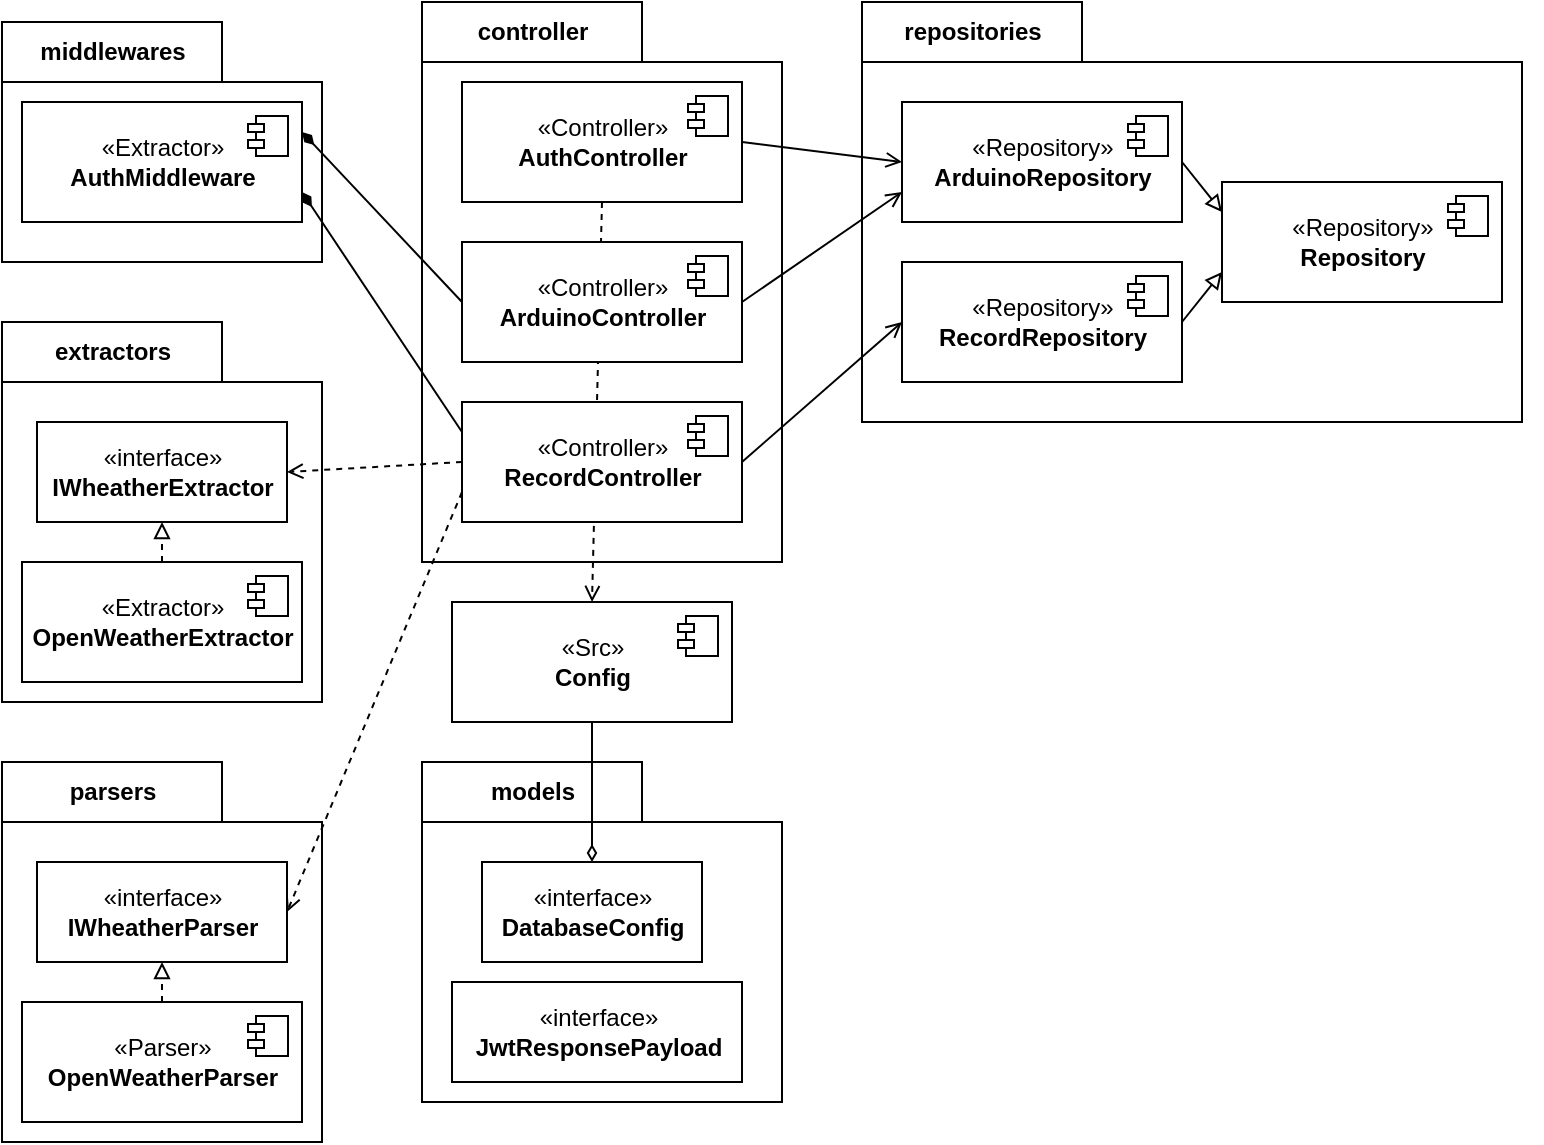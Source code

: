 <mxfile version="20.5.3" type="github">
  <diagram id="eqwL3PuyM8vPTdLs0j7_" name="Página-1">
    <mxGraphModel dx="1038" dy="601" grid="1" gridSize="10" guides="1" tooltips="1" connect="1" arrows="1" fold="1" page="1" pageScale="1" pageWidth="827" pageHeight="1169" math="0" shadow="0">
      <root>
        <mxCell id="0" />
        <mxCell id="1" parent="0" />
        <mxCell id="LjDpb7JX_sXkQh5hrzfM-50" value="models" style="shape=folder;fontStyle=1;tabWidth=110;tabHeight=30;tabPosition=left;html=1;boundedLbl=1;labelInHeader=1;container=0;collapsible=0;" vertex="1" parent="1">
          <mxGeometry x="220" y="430" width="180" height="170" as="geometry" />
        </mxCell>
        <mxCell id="LjDpb7JX_sXkQh5hrzfM-40" value="middlewares" style="shape=folder;fontStyle=1;tabWidth=110;tabHeight=30;tabPosition=left;html=1;boundedLbl=1;labelInHeader=1;container=0;collapsible=0;" vertex="1" parent="1">
          <mxGeometry x="10" y="60" width="160" height="120" as="geometry" />
        </mxCell>
        <mxCell id="LjDpb7JX_sXkQh5hrzfM-34" value="parsers" style="shape=folder;fontStyle=1;tabWidth=110;tabHeight=30;tabPosition=left;html=1;boundedLbl=1;labelInHeader=1;container=0;collapsible=0;" vertex="1" parent="1">
          <mxGeometry x="10" y="430" width="160" height="190" as="geometry" />
        </mxCell>
        <mxCell id="LjDpb7JX_sXkQh5hrzfM-28" value="extractors" style="shape=folder;fontStyle=1;tabWidth=110;tabHeight=30;tabPosition=left;html=1;boundedLbl=1;labelInHeader=1;container=0;collapsible=0;" vertex="1" parent="1">
          <mxGeometry x="10" y="210" width="160" height="190" as="geometry" />
        </mxCell>
        <mxCell id="LjDpb7JX_sXkQh5hrzfM-2" value="controller" style="shape=folder;fontStyle=1;tabWidth=110;tabHeight=30;tabPosition=left;html=1;boundedLbl=1;labelInHeader=1;container=0;collapsible=0;" vertex="1" parent="1">
          <mxGeometry x="220" y="50" width="180" height="280" as="geometry" />
        </mxCell>
        <mxCell id="LjDpb7JX_sXkQh5hrzfM-6" value="&lt;div&gt;repositories&lt;/div&gt;" style="shape=folder;fontStyle=1;tabWidth=110;tabHeight=30;tabPosition=left;html=1;boundedLbl=1;labelInHeader=1;container=0;collapsible=0;" vertex="1" parent="1">
          <mxGeometry x="440" y="50" width="330" height="210" as="geometry" />
        </mxCell>
        <mxCell id="LjDpb7JX_sXkQh5hrzfM-10" style="rounded=0;orthogonalLoop=1;jettySize=auto;html=1;exitX=1;exitY=0.5;exitDx=0;exitDy=0;entryX=0;entryY=0.5;entryDx=0;entryDy=0;endArrow=open;endFill=0;" edge="1" parent="1" source="LjDpb7JX_sXkQh5hrzfM-4" target="LjDpb7JX_sXkQh5hrzfM-8">
          <mxGeometry relative="1" as="geometry" />
        </mxCell>
        <mxCell id="LjDpb7JX_sXkQh5hrzfM-3" value="" style="html=1;strokeColor=none;resizeWidth=1;resizeHeight=1;fillColor=none;part=1;connectable=0;allowArrows=0;deletable=0;" vertex="1" parent="1">
          <mxGeometry x="93" y="76" width="320" height="168" as="geometry">
            <mxPoint y="30" as="offset" />
          </mxGeometry>
        </mxCell>
        <mxCell id="LjDpb7JX_sXkQh5hrzfM-49" style="edgeStyle=none;rounded=0;orthogonalLoop=1;jettySize=auto;html=1;exitX=0.5;exitY=1;exitDx=0;exitDy=0;entryX=0.5;entryY=0;entryDx=0;entryDy=0;endArrow=open;endFill=0;dashed=1;" edge="1" parent="1" source="LjDpb7JX_sXkQh5hrzfM-4" target="LjDpb7JX_sXkQh5hrzfM-47">
          <mxGeometry relative="1" as="geometry" />
        </mxCell>
        <mxCell id="LjDpb7JX_sXkQh5hrzfM-4" value="«Controller»&lt;br&gt;&lt;b&gt;AuthController&lt;/b&gt;" style="html=1;dropTarget=0;" vertex="1" parent="1">
          <mxGeometry x="240" y="90" width="140" height="60" as="geometry" />
        </mxCell>
        <mxCell id="LjDpb7JX_sXkQh5hrzfM-5" value="" style="shape=module;jettyWidth=8;jettyHeight=4;" vertex="1" parent="LjDpb7JX_sXkQh5hrzfM-4">
          <mxGeometry x="1" width="20" height="20" relative="1" as="geometry">
            <mxPoint x="-27" y="7" as="offset" />
          </mxGeometry>
        </mxCell>
        <mxCell id="LjDpb7JX_sXkQh5hrzfM-7" value="" style="html=1;strokeColor=none;resizeWidth=1;resizeHeight=1;fillColor=none;part=1;connectable=0;allowArrows=0;deletable=0;" vertex="1" parent="1">
          <mxGeometry x="460" y="72" width="320" height="168" as="geometry">
            <mxPoint y="30" as="offset" />
          </mxGeometry>
        </mxCell>
        <mxCell id="LjDpb7JX_sXkQh5hrzfM-16" style="rounded=0;orthogonalLoop=1;jettySize=auto;html=1;exitX=1;exitY=0.5;exitDx=0;exitDy=0;entryX=0;entryY=0.25;entryDx=0;entryDy=0;endArrow=block;endFill=0;" edge="1" parent="1" source="LjDpb7JX_sXkQh5hrzfM-8" target="LjDpb7JX_sXkQh5hrzfM-14">
          <mxGeometry relative="1" as="geometry" />
        </mxCell>
        <mxCell id="LjDpb7JX_sXkQh5hrzfM-8" value="«Repository»&lt;br&gt;&lt;b&gt;ArduinoRepository&lt;/b&gt;" style="html=1;dropTarget=0;" vertex="1" parent="1">
          <mxGeometry x="460" y="100" width="140" height="60" as="geometry" />
        </mxCell>
        <mxCell id="LjDpb7JX_sXkQh5hrzfM-9" value="" style="shape=module;jettyWidth=8;jettyHeight=4;" vertex="1" parent="LjDpb7JX_sXkQh5hrzfM-8">
          <mxGeometry x="1" width="20" height="20" relative="1" as="geometry">
            <mxPoint x="-27" y="7" as="offset" />
          </mxGeometry>
        </mxCell>
        <mxCell id="LjDpb7JX_sXkQh5hrzfM-14" value="«Repository»&lt;br&gt;&lt;b&gt;Repository&lt;/b&gt;" style="html=1;dropTarget=0;" vertex="1" parent="1">
          <mxGeometry x="620" y="140" width="140" height="60" as="geometry" />
        </mxCell>
        <mxCell id="LjDpb7JX_sXkQh5hrzfM-15" value="" style="shape=module;jettyWidth=8;jettyHeight=4;" vertex="1" parent="LjDpb7JX_sXkQh5hrzfM-14">
          <mxGeometry x="1" width="20" height="20" relative="1" as="geometry">
            <mxPoint x="-27" y="7" as="offset" />
          </mxGeometry>
        </mxCell>
        <mxCell id="LjDpb7JX_sXkQh5hrzfM-19" style="rounded=0;orthogonalLoop=1;jettySize=auto;html=1;exitX=1;exitY=0.5;exitDx=0;exitDy=0;entryX=0;entryY=0.75;entryDx=0;entryDy=0;endArrow=block;endFill=0;" edge="1" parent="1" source="LjDpb7JX_sXkQh5hrzfM-17" target="LjDpb7JX_sXkQh5hrzfM-14">
          <mxGeometry relative="1" as="geometry" />
        </mxCell>
        <mxCell id="LjDpb7JX_sXkQh5hrzfM-17" value="«Repository»&lt;br&gt;&lt;b&gt;RecordRepository&lt;/b&gt;" style="html=1;dropTarget=0;" vertex="1" parent="1">
          <mxGeometry x="460" y="180" width="140" height="60" as="geometry" />
        </mxCell>
        <mxCell id="LjDpb7JX_sXkQh5hrzfM-18" value="" style="shape=module;jettyWidth=8;jettyHeight=4;" vertex="1" parent="LjDpb7JX_sXkQh5hrzfM-17">
          <mxGeometry x="1" width="20" height="20" relative="1" as="geometry">
            <mxPoint x="-27" y="7" as="offset" />
          </mxGeometry>
        </mxCell>
        <mxCell id="LjDpb7JX_sXkQh5hrzfM-22" style="edgeStyle=none;rounded=0;orthogonalLoop=1;jettySize=auto;html=1;exitX=1;exitY=0.5;exitDx=0;exitDy=0;entryX=0;entryY=0.75;entryDx=0;entryDy=0;endArrow=open;endFill=0;" edge="1" parent="1" source="LjDpb7JX_sXkQh5hrzfM-20" target="LjDpb7JX_sXkQh5hrzfM-8">
          <mxGeometry relative="1" as="geometry" />
        </mxCell>
        <mxCell id="LjDpb7JX_sXkQh5hrzfM-45" style="edgeStyle=none;rounded=0;orthogonalLoop=1;jettySize=auto;html=1;exitX=0;exitY=0.5;exitDx=0;exitDy=0;entryX=1;entryY=0.25;entryDx=0;entryDy=0;endArrow=diamondThin;endFill=1;" edge="1" parent="1" source="LjDpb7JX_sXkQh5hrzfM-20" target="LjDpb7JX_sXkQh5hrzfM-43">
          <mxGeometry relative="1" as="geometry" />
        </mxCell>
        <mxCell id="LjDpb7JX_sXkQh5hrzfM-20" value="«Controller»&lt;br&gt;&lt;b&gt;ArduinoController&lt;/b&gt;" style="html=1;dropTarget=0;" vertex="1" parent="1">
          <mxGeometry x="240" y="170" width="140" height="60" as="geometry" />
        </mxCell>
        <mxCell id="LjDpb7JX_sXkQh5hrzfM-21" value="" style="shape=module;jettyWidth=8;jettyHeight=4;" vertex="1" parent="LjDpb7JX_sXkQh5hrzfM-20">
          <mxGeometry x="1" width="20" height="20" relative="1" as="geometry">
            <mxPoint x="-27" y="7" as="offset" />
          </mxGeometry>
        </mxCell>
        <mxCell id="LjDpb7JX_sXkQh5hrzfM-25" style="edgeStyle=none;rounded=0;orthogonalLoop=1;jettySize=auto;html=1;exitX=1;exitY=0.5;exitDx=0;exitDy=0;entryX=0;entryY=0.5;entryDx=0;entryDy=0;endArrow=open;endFill=0;" edge="1" parent="1" source="LjDpb7JX_sXkQh5hrzfM-23" target="LjDpb7JX_sXkQh5hrzfM-17">
          <mxGeometry relative="1" as="geometry" />
        </mxCell>
        <mxCell id="LjDpb7JX_sXkQh5hrzfM-33" style="edgeStyle=none;rounded=0;orthogonalLoop=1;jettySize=auto;html=1;exitX=0;exitY=0.5;exitDx=0;exitDy=0;entryX=1;entryY=0.5;entryDx=0;entryDy=0;dashed=1;endArrow=open;endFill=0;" edge="1" parent="1" source="LjDpb7JX_sXkQh5hrzfM-23" target="LjDpb7JX_sXkQh5hrzfM-29">
          <mxGeometry relative="1" as="geometry" />
        </mxCell>
        <mxCell id="LjDpb7JX_sXkQh5hrzfM-39" style="edgeStyle=none;rounded=0;orthogonalLoop=1;jettySize=auto;html=1;exitX=0;exitY=0.75;exitDx=0;exitDy=0;entryX=1;entryY=0.5;entryDx=0;entryDy=0;dashed=1;endArrow=open;endFill=0;" edge="1" parent="1" source="LjDpb7JX_sXkQh5hrzfM-23" target="LjDpb7JX_sXkQh5hrzfM-35">
          <mxGeometry relative="1" as="geometry" />
        </mxCell>
        <mxCell id="LjDpb7JX_sXkQh5hrzfM-46" style="edgeStyle=none;rounded=0;orthogonalLoop=1;jettySize=auto;html=1;exitX=0;exitY=0.25;exitDx=0;exitDy=0;entryX=1;entryY=0.75;entryDx=0;entryDy=0;endArrow=diamondThin;endFill=1;" edge="1" parent="1" source="LjDpb7JX_sXkQh5hrzfM-23" target="LjDpb7JX_sXkQh5hrzfM-43">
          <mxGeometry relative="1" as="geometry" />
        </mxCell>
        <mxCell id="LjDpb7JX_sXkQh5hrzfM-23" value="«Controller»&lt;br&gt;&lt;b&gt;RecordController&lt;/b&gt;" style="html=1;dropTarget=0;" vertex="1" parent="1">
          <mxGeometry x="240" y="250" width="140" height="60" as="geometry" />
        </mxCell>
        <mxCell id="LjDpb7JX_sXkQh5hrzfM-24" value="" style="shape=module;jettyWidth=8;jettyHeight=4;" vertex="1" parent="LjDpb7JX_sXkQh5hrzfM-23">
          <mxGeometry x="1" width="20" height="20" relative="1" as="geometry">
            <mxPoint x="-27" y="7" as="offset" />
          </mxGeometry>
        </mxCell>
        <mxCell id="LjDpb7JX_sXkQh5hrzfM-29" value="&lt;div&gt;«interface»&lt;b&gt;&lt;br&gt;&lt;/b&gt;&lt;/div&gt;&lt;div&gt;&lt;b&gt;IWheatherExtractor&lt;/b&gt;&lt;/div&gt;" style="html=1;" vertex="1" parent="1">
          <mxGeometry x="27.5" y="260" width="125" height="50" as="geometry" />
        </mxCell>
        <mxCell id="LjDpb7JX_sXkQh5hrzfM-32" style="edgeStyle=none;rounded=0;orthogonalLoop=1;jettySize=auto;html=1;exitX=0.5;exitY=0;exitDx=0;exitDy=0;entryX=0.5;entryY=1;entryDx=0;entryDy=0;endArrow=block;endFill=0;dashed=1;" edge="1" parent="1" source="LjDpb7JX_sXkQh5hrzfM-30" target="LjDpb7JX_sXkQh5hrzfM-29">
          <mxGeometry relative="1" as="geometry" />
        </mxCell>
        <mxCell id="LjDpb7JX_sXkQh5hrzfM-30" value="&lt;div&gt;«Extractor»&lt;b&gt;&lt;br&gt;&lt;/b&gt;&lt;/div&gt;&lt;div&gt;&lt;b&gt;OpenWeatherExtractor&lt;/b&gt;&lt;/div&gt;" style="html=1;dropTarget=0;" vertex="1" parent="1">
          <mxGeometry x="20" y="330" width="140" height="60" as="geometry" />
        </mxCell>
        <mxCell id="LjDpb7JX_sXkQh5hrzfM-31" value="" style="shape=module;jettyWidth=8;jettyHeight=4;" vertex="1" parent="LjDpb7JX_sXkQh5hrzfM-30">
          <mxGeometry x="1" width="20" height="20" relative="1" as="geometry">
            <mxPoint x="-27" y="7" as="offset" />
          </mxGeometry>
        </mxCell>
        <mxCell id="LjDpb7JX_sXkQh5hrzfM-35" value="&lt;div&gt;«interface»&lt;b&gt;&lt;br&gt;&lt;/b&gt;&lt;/div&gt;&lt;div&gt;&lt;b&gt;IWheatherParser&lt;/b&gt;&lt;/div&gt;" style="html=1;" vertex="1" parent="1">
          <mxGeometry x="27.5" y="480" width="125" height="50" as="geometry" />
        </mxCell>
        <mxCell id="LjDpb7JX_sXkQh5hrzfM-36" style="edgeStyle=none;rounded=0;orthogonalLoop=1;jettySize=auto;html=1;exitX=0.5;exitY=0;exitDx=0;exitDy=0;entryX=0.5;entryY=1;entryDx=0;entryDy=0;endArrow=block;endFill=0;dashed=1;" edge="1" parent="1" source="LjDpb7JX_sXkQh5hrzfM-37" target="LjDpb7JX_sXkQh5hrzfM-35">
          <mxGeometry relative="1" as="geometry" />
        </mxCell>
        <mxCell id="LjDpb7JX_sXkQh5hrzfM-37" value="&lt;div&gt;«Parser»&lt;b&gt;&lt;br&gt;&lt;/b&gt;&lt;/div&gt;&lt;div&gt;&lt;b&gt;OpenWeatherParser&lt;/b&gt;&lt;/div&gt;" style="html=1;dropTarget=0;" vertex="1" parent="1">
          <mxGeometry x="20" y="550" width="140" height="60" as="geometry" />
        </mxCell>
        <mxCell id="LjDpb7JX_sXkQh5hrzfM-38" value="" style="shape=module;jettyWidth=8;jettyHeight=4;" vertex="1" parent="LjDpb7JX_sXkQh5hrzfM-37">
          <mxGeometry x="1" width="20" height="20" relative="1" as="geometry">
            <mxPoint x="-27" y="7" as="offset" />
          </mxGeometry>
        </mxCell>
        <mxCell id="LjDpb7JX_sXkQh5hrzfM-43" value="&lt;div&gt;«Extractor»&lt;b&gt;&lt;br&gt;&lt;/b&gt;&lt;/div&gt;&lt;div&gt;&lt;b&gt;AuthMiddleware&lt;/b&gt;&lt;/div&gt;" style="html=1;dropTarget=0;" vertex="1" parent="1">
          <mxGeometry x="20" y="100" width="140" height="60" as="geometry" />
        </mxCell>
        <mxCell id="LjDpb7JX_sXkQh5hrzfM-44" value="" style="shape=module;jettyWidth=8;jettyHeight=4;" vertex="1" parent="LjDpb7JX_sXkQh5hrzfM-43">
          <mxGeometry x="1" width="20" height="20" relative="1" as="geometry">
            <mxPoint x="-27" y="7" as="offset" />
          </mxGeometry>
        </mxCell>
        <mxCell id="LjDpb7JX_sXkQh5hrzfM-58" style="edgeStyle=none;rounded=0;orthogonalLoop=1;jettySize=auto;html=1;exitX=0.5;exitY=1;exitDx=0;exitDy=0;entryX=0.5;entryY=0;entryDx=0;entryDy=0;endArrow=diamondThin;endFill=0;" edge="1" parent="1" source="LjDpb7JX_sXkQh5hrzfM-47" target="LjDpb7JX_sXkQh5hrzfM-56">
          <mxGeometry relative="1" as="geometry" />
        </mxCell>
        <mxCell id="LjDpb7JX_sXkQh5hrzfM-47" value="&lt;div&gt;«Src»&lt;/div&gt;&lt;div&gt;&lt;b&gt;Config&lt;/b&gt;&lt;/div&gt;" style="html=1;dropTarget=0;" vertex="1" parent="1">
          <mxGeometry x="235" y="350" width="140" height="60" as="geometry" />
        </mxCell>
        <mxCell id="LjDpb7JX_sXkQh5hrzfM-48" value="" style="shape=module;jettyWidth=8;jettyHeight=4;" vertex="1" parent="LjDpb7JX_sXkQh5hrzfM-47">
          <mxGeometry x="1" width="20" height="20" relative="1" as="geometry">
            <mxPoint x="-27" y="7" as="offset" />
          </mxGeometry>
        </mxCell>
        <mxCell id="LjDpb7JX_sXkQh5hrzfM-56" value="«interface»&lt;br&gt;&lt;div&gt;&lt;b&gt;DatabaseConfig&lt;/b&gt;&lt;/div&gt;" style="html=1;" vertex="1" parent="1">
          <mxGeometry x="250" y="480" width="110" height="50" as="geometry" />
        </mxCell>
        <mxCell id="LjDpb7JX_sXkQh5hrzfM-57" value="«interface»&lt;br&gt;&lt;div&gt;&lt;b&gt;JwtResponsePayload&lt;/b&gt;&lt;/div&gt;" style="html=1;" vertex="1" parent="1">
          <mxGeometry x="235" y="540" width="145" height="50" as="geometry" />
        </mxCell>
      </root>
    </mxGraphModel>
  </diagram>
</mxfile>
